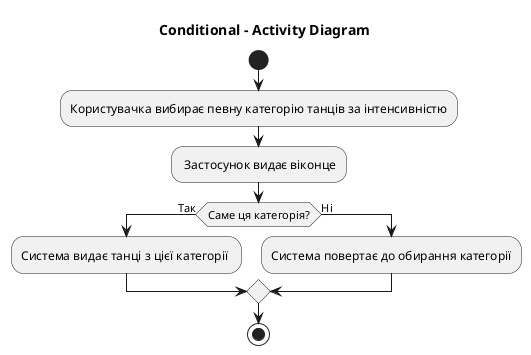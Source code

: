 @startuml

title Conditional - Activity Diagram 

start

:Користувачка вибирає певну категорію танців за інтенсивністю;
: Застосунок видає віконце;

if (Саме ця категорія?) then (Так)
  :Система видає танці з цієї категорії ;
else (Ні)
  :Система повертає до обирання категорії;
endif

stop

@enduml
